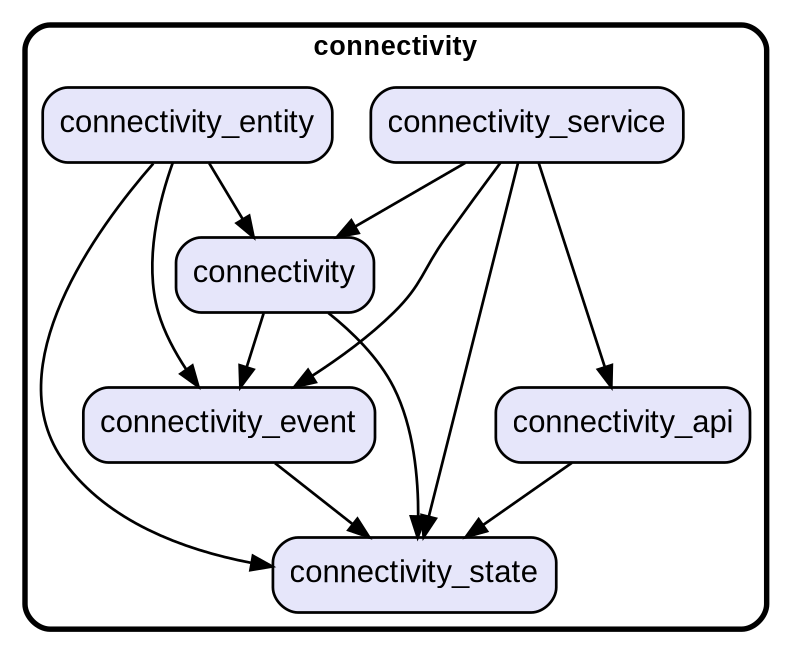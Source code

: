 digraph "" {
  graph [style=rounded fontname="Arial Black" fontsize=13 penwidth=2.6];
  node [shape=rect style="filled,rounded" fontname=Arial fontsize=15 fillcolor=Lavender penwidth=1.3];
  edge [penwidth=1.3];
  "/connectivity_state.dart" [label="connectivity_state"];
  "/connectivity.dart" [label="connectivity"];
  "/connectivity_service.dart" [label="connectivity_service"];
  "/connectivity_api.dart" [label="connectivity_api"];
  "/connectivity_event.dart" [label="connectivity_event"];
  "/connectivity_entity.dart" [label="connectivity_entity"];
  subgraph "cluster~" {
    label="connectivity";
    "/connectivity_state.dart";
    "/connectivity.dart";
    "/connectivity_service.dart";
    "/connectivity_api.dart";
    "/connectivity_event.dart";
    "/connectivity_entity.dart";
  }
  "/connectivity.dart" -> "/connectivity_event.dart";
  "/connectivity.dart" -> "/connectivity_state.dart";
  "/connectivity_service.dart" -> "/connectivity.dart";
  "/connectivity_service.dart" -> "/connectivity_api.dart";
  "/connectivity_service.dart" -> "/connectivity_event.dart";
  "/connectivity_service.dart" -> "/connectivity_state.dart";
  "/connectivity_api.dart" -> "/connectivity_state.dart";
  "/connectivity_event.dart" -> "/connectivity_state.dart";
  "/connectivity_entity.dart" -> "/connectivity.dart";
  "/connectivity_entity.dart" -> "/connectivity_event.dart";
  "/connectivity_entity.dart" -> "/connectivity_state.dart";
}
